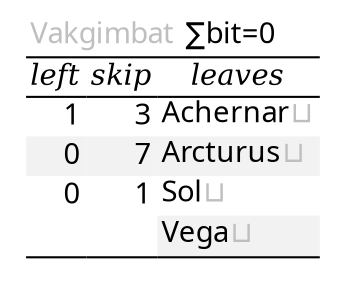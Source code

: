 digraph {
	graph [truecolor=true, bgcolor=transparent, fontname=modern];
	node [shape=none, fontname=modern];
	tree0x100a04120branch0 [label = <
<table border="0" cellspacing="0">
	<tr><td colspan="3" align="left"><font color="Grey75">Vakgimbat</font> ∑bit=0</td></tr>
	<hr/>
	<tr>
		<td><font face="Times-Italic">left</font></td>
		<td><font face="Times-Italic">skip</font></td>
		<td><font face="Times-Italic">leaves</font></td>
	</tr>
	<hr/>
	<tr>
		<td align="right">1</td>
		<td align="right">3</td>
		<td align="left" port="0">Achernar<font color="Grey75">⊔</font></td>
	</tr>
	<tr>
		<td align="right" bgcolor="Gray95">0</td>
		<td align="right" bgcolor="Gray95">7</td>
		<td align="left" port="1" bgcolor="Gray95">Arcturus<font color="Grey75">⊔</font></td>
	</tr>
	<tr>
		<td align="right">0</td>
		<td align="right">1</td>
		<td align="left" port="2">Sol<font color="Grey75">⊔</font></td>
	</tr>
	<tr>
		<td>&#8205;</td>
		<td>&#8205;</td>
		<td align="left" port="3" bgcolor="Gray95">Vega<font color="Grey75">⊔</font></td>
	</tr>
	<hr/>
	<tr><td></td></tr>
</table>>];
}
